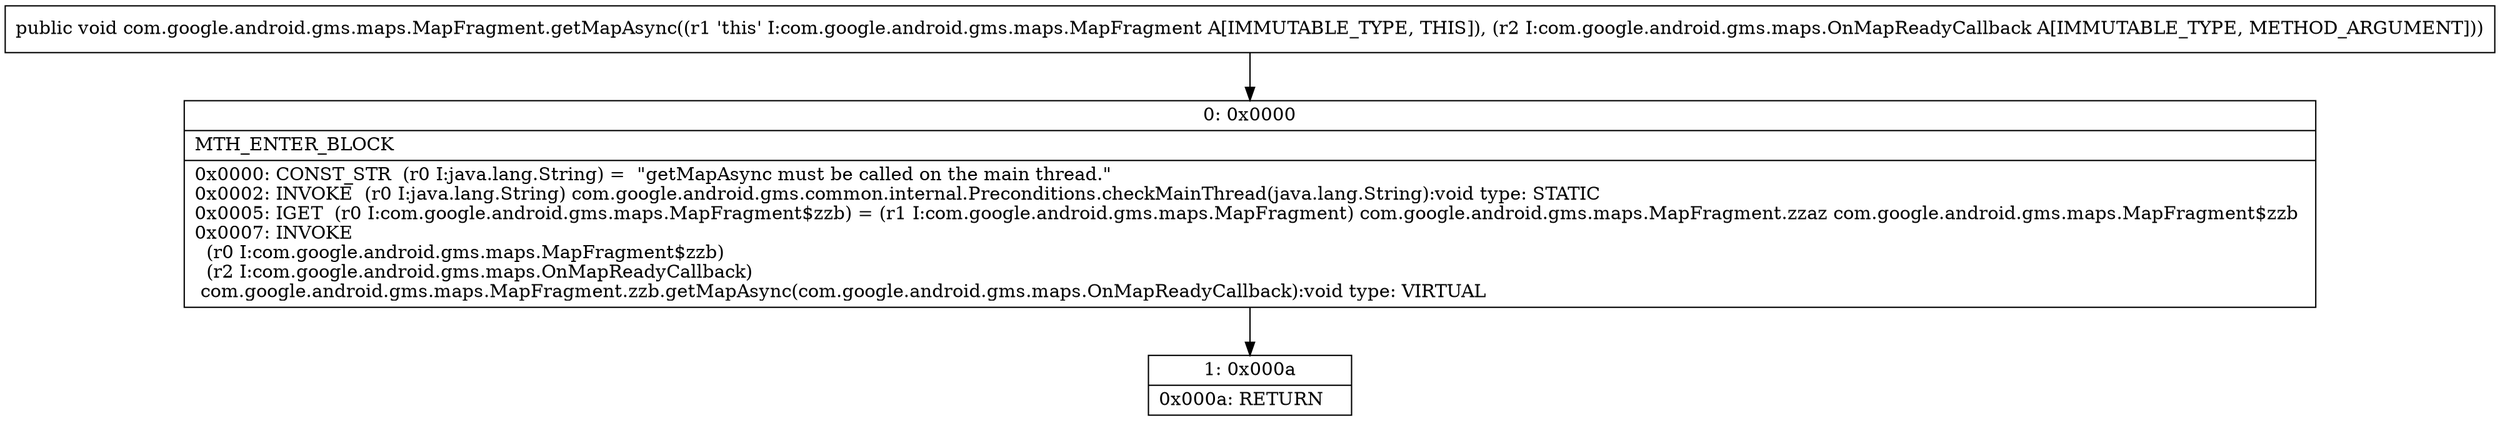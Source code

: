 digraph "CFG forcom.google.android.gms.maps.MapFragment.getMapAsync(Lcom\/google\/android\/gms\/maps\/OnMapReadyCallback;)V" {
Node_0 [shape=record,label="{0\:\ 0x0000|MTH_ENTER_BLOCK\l|0x0000: CONST_STR  (r0 I:java.lang.String) =  \"getMapAsync must be called on the main thread.\" \l0x0002: INVOKE  (r0 I:java.lang.String) com.google.android.gms.common.internal.Preconditions.checkMainThread(java.lang.String):void type: STATIC \l0x0005: IGET  (r0 I:com.google.android.gms.maps.MapFragment$zzb) = (r1 I:com.google.android.gms.maps.MapFragment) com.google.android.gms.maps.MapFragment.zzaz com.google.android.gms.maps.MapFragment$zzb \l0x0007: INVOKE  \l  (r0 I:com.google.android.gms.maps.MapFragment$zzb)\l  (r2 I:com.google.android.gms.maps.OnMapReadyCallback)\l com.google.android.gms.maps.MapFragment.zzb.getMapAsync(com.google.android.gms.maps.OnMapReadyCallback):void type: VIRTUAL \l}"];
Node_1 [shape=record,label="{1\:\ 0x000a|0x000a: RETURN   \l}"];
MethodNode[shape=record,label="{public void com.google.android.gms.maps.MapFragment.getMapAsync((r1 'this' I:com.google.android.gms.maps.MapFragment A[IMMUTABLE_TYPE, THIS]), (r2 I:com.google.android.gms.maps.OnMapReadyCallback A[IMMUTABLE_TYPE, METHOD_ARGUMENT])) }"];
MethodNode -> Node_0;
Node_0 -> Node_1;
}


